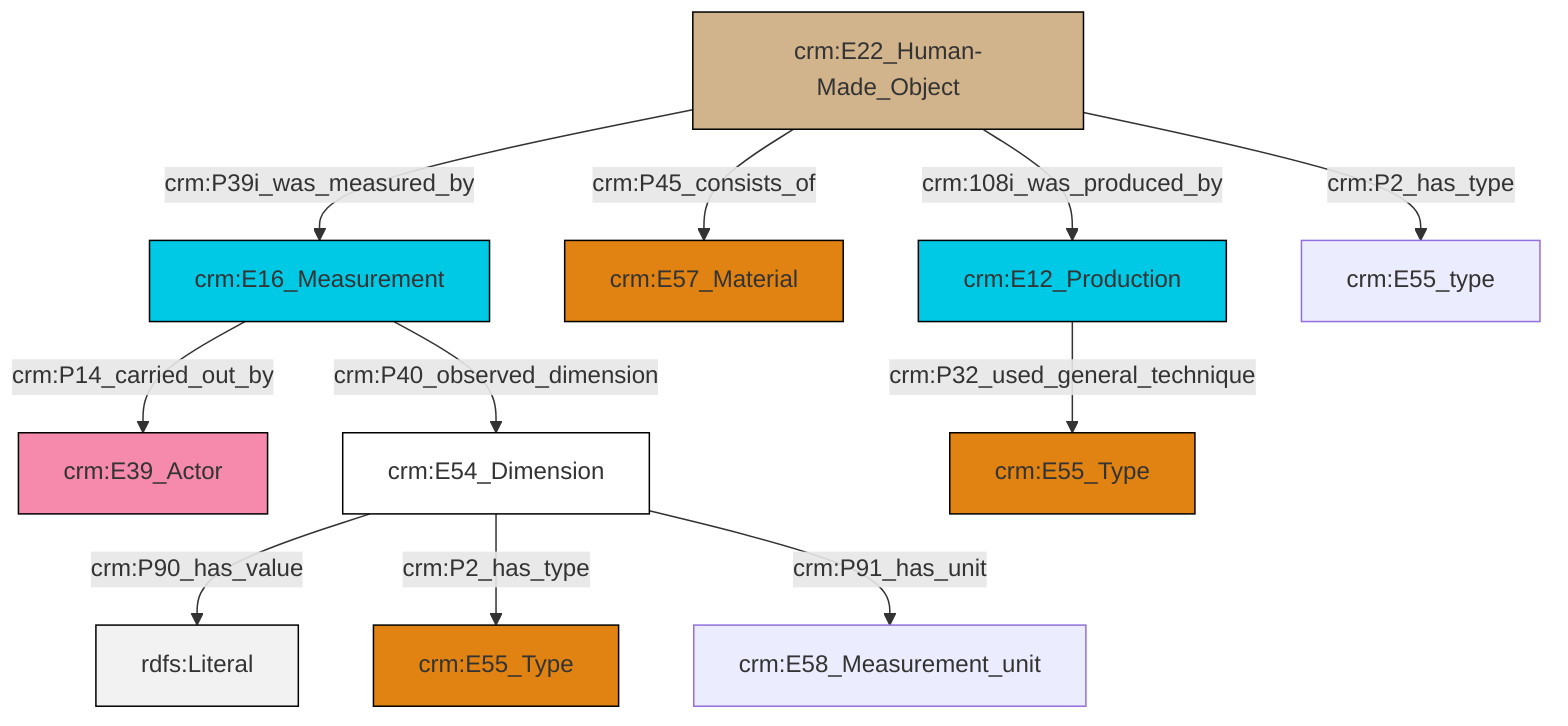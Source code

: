graph TD
classDef Literal fill:#f2f2f2,stroke:#000000;
classDef CRM_Entity fill:#FFFFFF,stroke:#000000;
classDef Temporal_Entity fill:#00C9E6, stroke:#000000;
classDef Type fill:#E18312, stroke:#000000;
classDef Time-Span fill:#2C9C91, stroke:#000000;
classDef Appellation fill:#FFEB7F, stroke:#000000;
classDef Place fill:#008836, stroke:#000000;
classDef Persistent_Item fill:#B266B2, stroke:#000000;
classDef Conceptual_Object fill:#FFD700, stroke:#000000;
classDef Physical_Thing fill:#D2B48C, stroke:#000000;
classDef Actor fill:#f58aad, stroke:#000000;
classDef PC_Classes fill:#4ce600, stroke:#000000;
classDef Multi fill:#cccccc,stroke:#000000;

6["crm:E54_Dimension"]:::CRM_Entity -->|crm:P90_has_value| 8[rdfs:Literal]:::Literal
6["crm:E54_Dimension"]:::CRM_Entity -->|crm:P2_has_type| 4["crm:E55_Type"]:::Type
13["crm:E16_Measurement"]:::Temporal_Entity -->|crm:P40_observed_dimension| 6["crm:E54_Dimension"]:::CRM_Entity
16["crm:E22_Human-Made_Object"]:::Physical_Thing -->|crm:P39i_was_measured_by| 13["crm:E16_Measurement"]:::Temporal_Entity
6["crm:E54_Dimension"]:::CRM_Entity -->|crm:P91_has_unit| 9["crm:E58_Measurement_unit"]:::Default
16["crm:E22_Human-Made_Object"]:::Physical_Thing -->|crm:P2_has_type| 14["crm:E55_type"]:::Default
16["crm:E22_Human-Made_Object"]:::Physical_Thing -->|crm:P45_consists_of| 11["crm:E57_Material"]:::Type
2["crm:E12_Production"]:::Temporal_Entity -->|crm:P32_used_general_technique| 18["crm:E55_Type"]:::Type
16["crm:E22_Human-Made_Object"]:::Physical_Thing -->|crm:108i_was_produced_by| 2["crm:E12_Production"]:::Temporal_Entity
13["crm:E16_Measurement"]:::Temporal_Entity -->|crm:P14_carried_out_by| 0["crm:E39_Actor"]:::Actor